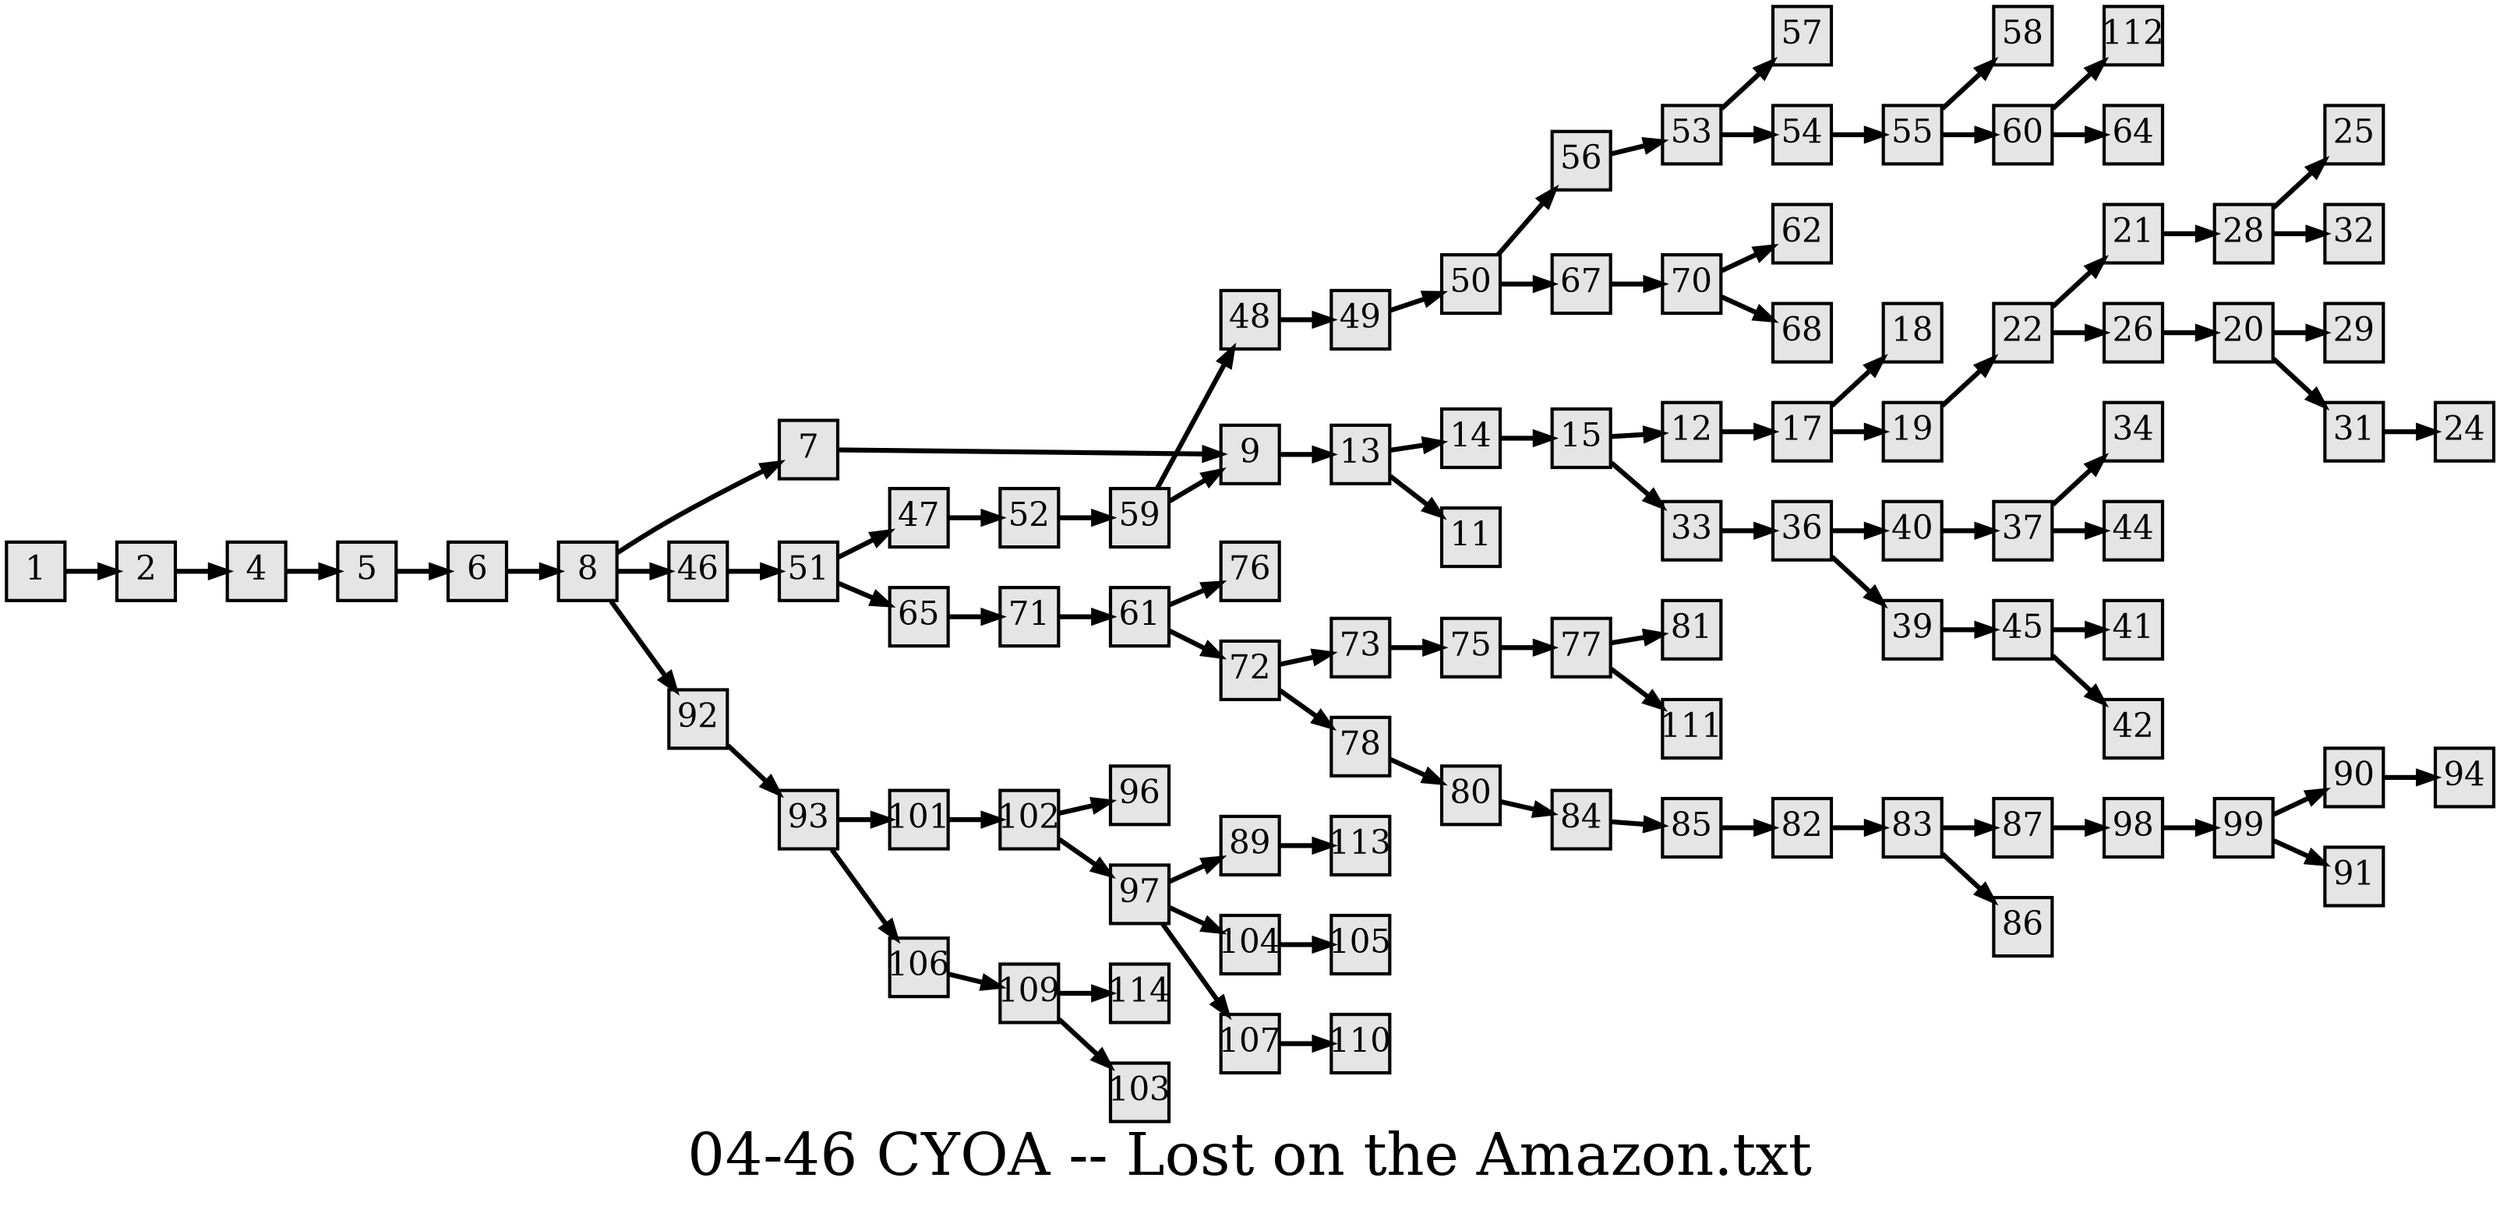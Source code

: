digraph g{
  graph [ label="04-46 CYOA -- Lost on the Amazon.txt" rankdir=LR, ordering=out, fontsize=36, nodesep="0.35", ranksep="0.45"];
  node  [shape=rect, penwidth=2, fontsize=20, style=filled, fillcolor=grey90, margin="0,0", labelfloat=true, regular=true, fixedsize=true];
  edge  [labelfloat=true, penwidth=3, fontsize=12];
  1 -> 2;
  2 -> 4;
  4 -> 5;
  5 -> 6;
  6 -> 8;
  7 -> 9;
  8 -> 7;
  8 -> 46;
  8 -> 92;
  9 -> 13;
  12 -> 17;
  13 -> 14;
  13 -> 11;
  14 -> 15;
  15 -> 12;
  15 -> 33;
  17 -> 18;
  17 -> 19;
  19 -> 22;
  20 -> 29;
  20 -> 31;
  21 -> 28;
  22 -> 21;
  22 -> 26;
  26 -> 20;
  28 -> 25;
  28 -> 32;
  31 -> 24;
  33 -> 36;
  36 -> 40;
  36 -> 39;
  37 -> 34;
  37 -> 44;
  39 -> 45;
  40 -> 37;
  45 -> 41;
  45 -> 42;
  46 -> 51;
  47 -> 52;
  48 -> 49;
  49 -> 50;
  50 -> 56;
  50 -> 67;
  51 -> 47;
  51 -> 65;
  52 -> 59;
  53 -> 57;
  53 -> 54;
  54 -> 55;
  55 -> 58;
  55 -> 60;
  56 -> 53;
  59 -> 48;
  59 -> 9;
  60 -> 112;
  60 -> 64;
  61 -> 76;
  61 -> 72;
  65 -> 71;
  67 -> 70;
  70 -> 62;
  70 -> 68;
  71 -> 61;
  72 -> 73;
  72 -> 78;
  73 -> 75;
  75 -> 77;
  77 -> 81;
  77 -> 111;
  78 -> 80;
  80 -> 84;
  82 -> 83;
  83 -> 87;
  83 -> 86;
  84 -> 85;
  85 -> 82;
  87 -> 98;
  89 -> 113;
  90 -> 94;
  92 -> 93;
  93 -> 101;
  93 -> 106;
  97 -> 89;
  97 -> 104;
  97 -> 107;
  98 -> 99;
  99 -> 90;
  99 -> 91;
  101 -> 102;
  102 -> 96;
  102 -> 97;
  104 -> 105;
  106 -> 109;
  107 -> 110;
  109 -> 114;
  109 -> 103;
  
  
  
  
  
  
  
}

